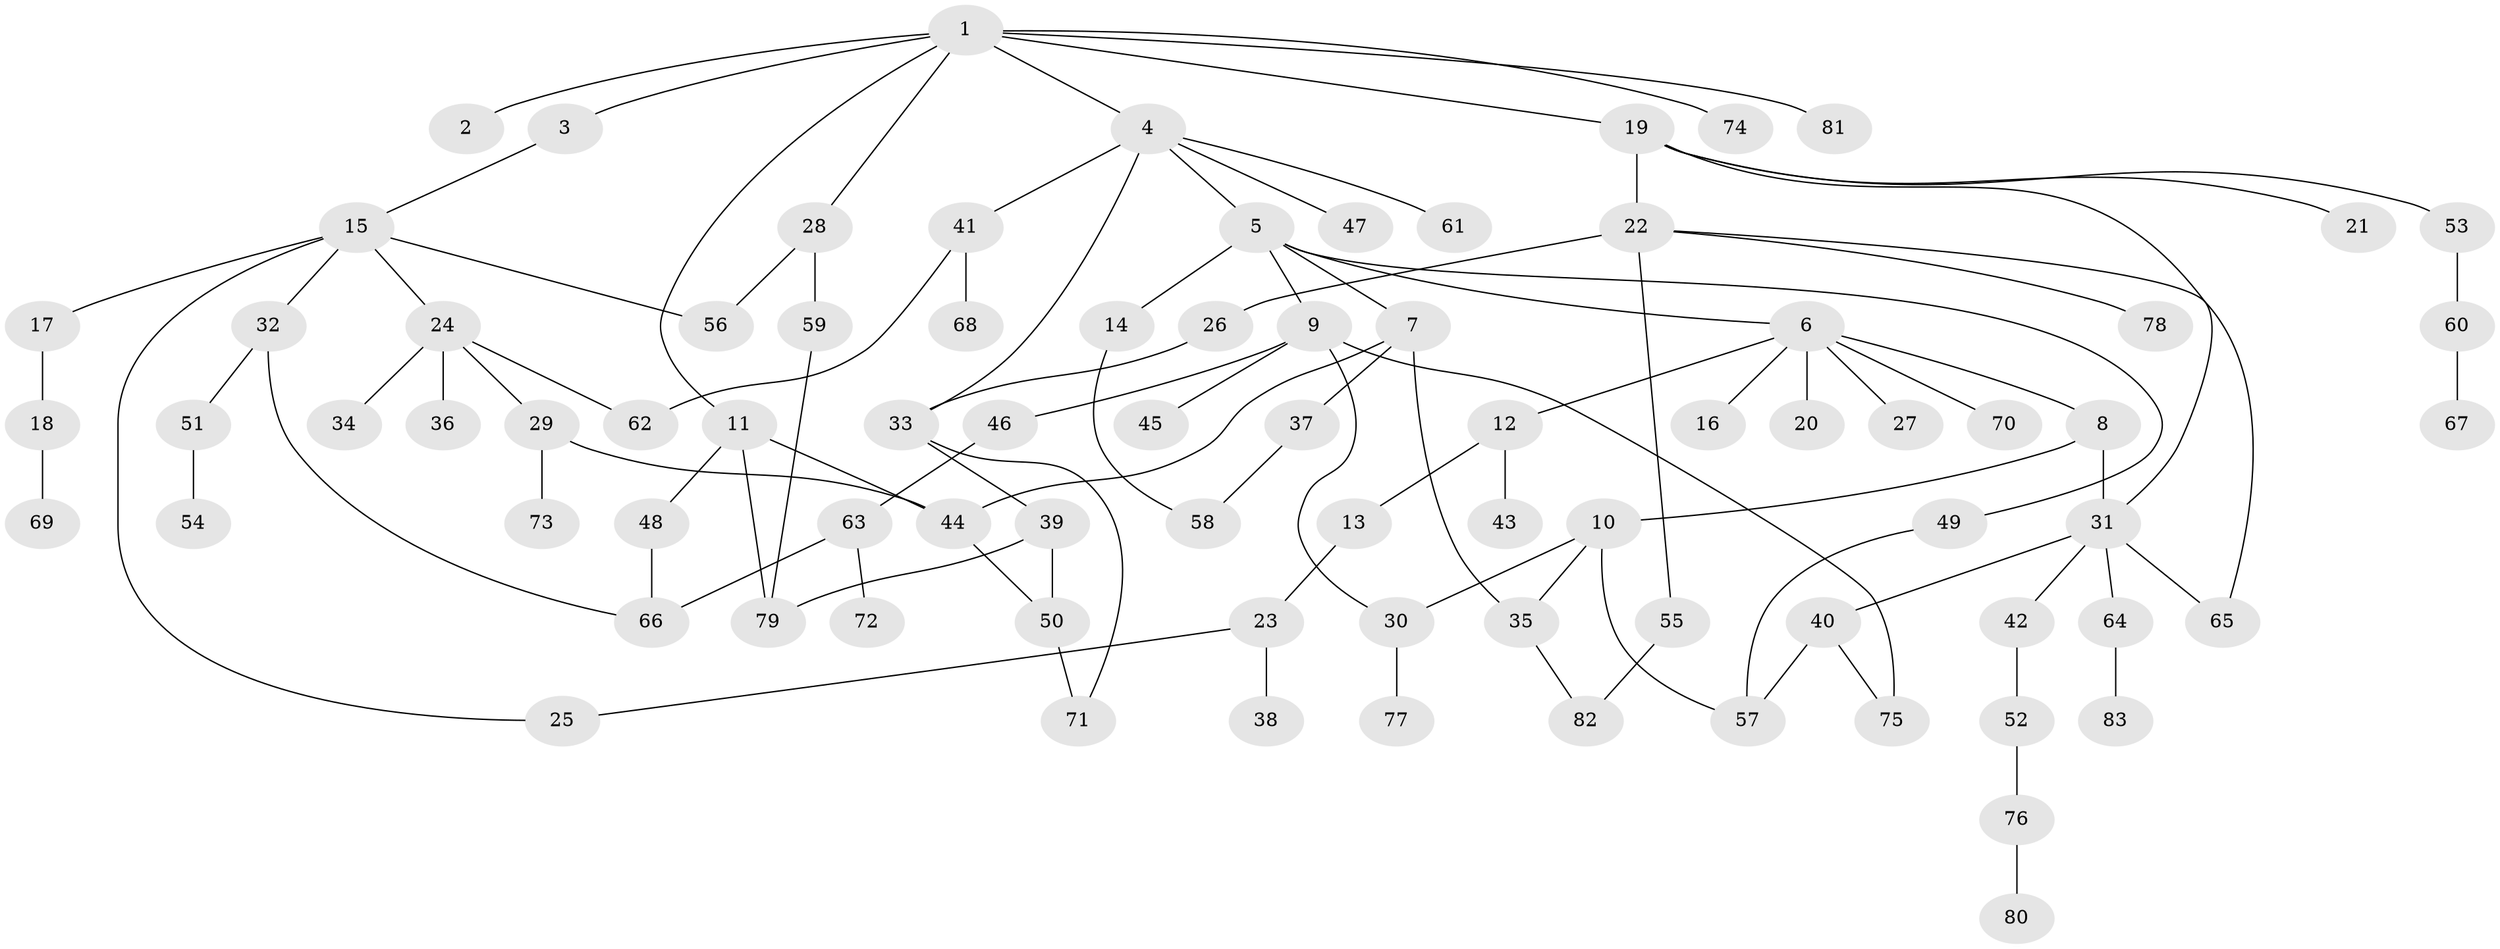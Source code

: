 // Generated by graph-tools (version 1.1) at 2025/41/03/09/25 04:41:28]
// undirected, 83 vertices, 103 edges
graph export_dot {
graph [start="1"]
  node [color=gray90,style=filled];
  1;
  2;
  3;
  4;
  5;
  6;
  7;
  8;
  9;
  10;
  11;
  12;
  13;
  14;
  15;
  16;
  17;
  18;
  19;
  20;
  21;
  22;
  23;
  24;
  25;
  26;
  27;
  28;
  29;
  30;
  31;
  32;
  33;
  34;
  35;
  36;
  37;
  38;
  39;
  40;
  41;
  42;
  43;
  44;
  45;
  46;
  47;
  48;
  49;
  50;
  51;
  52;
  53;
  54;
  55;
  56;
  57;
  58;
  59;
  60;
  61;
  62;
  63;
  64;
  65;
  66;
  67;
  68;
  69;
  70;
  71;
  72;
  73;
  74;
  75;
  76;
  77;
  78;
  79;
  80;
  81;
  82;
  83;
  1 -- 2;
  1 -- 3;
  1 -- 4;
  1 -- 11;
  1 -- 19;
  1 -- 28;
  1 -- 74;
  1 -- 81;
  3 -- 15;
  4 -- 5;
  4 -- 41;
  4 -- 47;
  4 -- 61;
  4 -- 33;
  5 -- 6;
  5 -- 7;
  5 -- 9;
  5 -- 14;
  5 -- 49;
  6 -- 8;
  6 -- 12;
  6 -- 16;
  6 -- 20;
  6 -- 27;
  6 -- 70;
  7 -- 37;
  7 -- 35;
  7 -- 44;
  8 -- 10;
  8 -- 31;
  9 -- 45;
  9 -- 46;
  9 -- 75;
  9 -- 30;
  10 -- 30;
  10 -- 35;
  10 -- 57;
  11 -- 44;
  11 -- 48;
  11 -- 79;
  12 -- 13;
  12 -- 43;
  13 -- 23;
  14 -- 58;
  15 -- 17;
  15 -- 24;
  15 -- 32;
  15 -- 56;
  15 -- 25;
  17 -- 18;
  18 -- 69;
  19 -- 21;
  19 -- 22;
  19 -- 31;
  19 -- 53;
  22 -- 26;
  22 -- 55;
  22 -- 65;
  22 -- 78;
  23 -- 25;
  23 -- 38;
  24 -- 29;
  24 -- 34;
  24 -- 36;
  24 -- 62;
  26 -- 33;
  28 -- 59;
  28 -- 56;
  29 -- 73;
  29 -- 44;
  30 -- 77;
  31 -- 40;
  31 -- 42;
  31 -- 64;
  31 -- 65;
  32 -- 51;
  32 -- 66;
  33 -- 39;
  33 -- 71;
  35 -- 82;
  37 -- 58;
  39 -- 79;
  39 -- 50;
  40 -- 57;
  40 -- 75;
  41 -- 68;
  41 -- 62;
  42 -- 52;
  44 -- 50;
  46 -- 63;
  48 -- 66;
  49 -- 57;
  50 -- 71;
  51 -- 54;
  52 -- 76;
  53 -- 60;
  55 -- 82;
  59 -- 79;
  60 -- 67;
  63 -- 72;
  63 -- 66;
  64 -- 83;
  76 -- 80;
}
